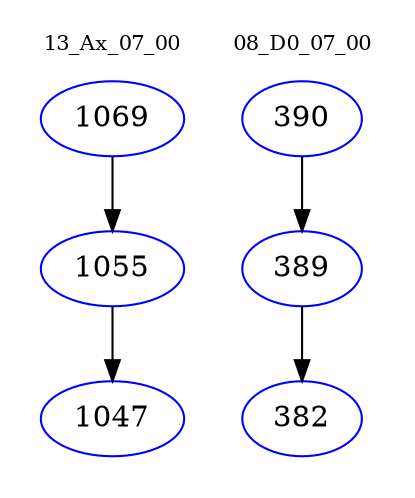 digraph{
subgraph cluster_0 {
color = white
label = "13_Ax_07_00";
fontsize=10;
T0_1069 [label="1069", color="blue"]
T0_1069 -> T0_1055 [color="black"]
T0_1055 [label="1055", color="blue"]
T0_1055 -> T0_1047 [color="black"]
T0_1047 [label="1047", color="blue"]
}
subgraph cluster_1 {
color = white
label = "08_D0_07_00";
fontsize=10;
T1_390 [label="390", color="blue"]
T1_390 -> T1_389 [color="black"]
T1_389 [label="389", color="blue"]
T1_389 -> T1_382 [color="black"]
T1_382 [label="382", color="blue"]
}
}
